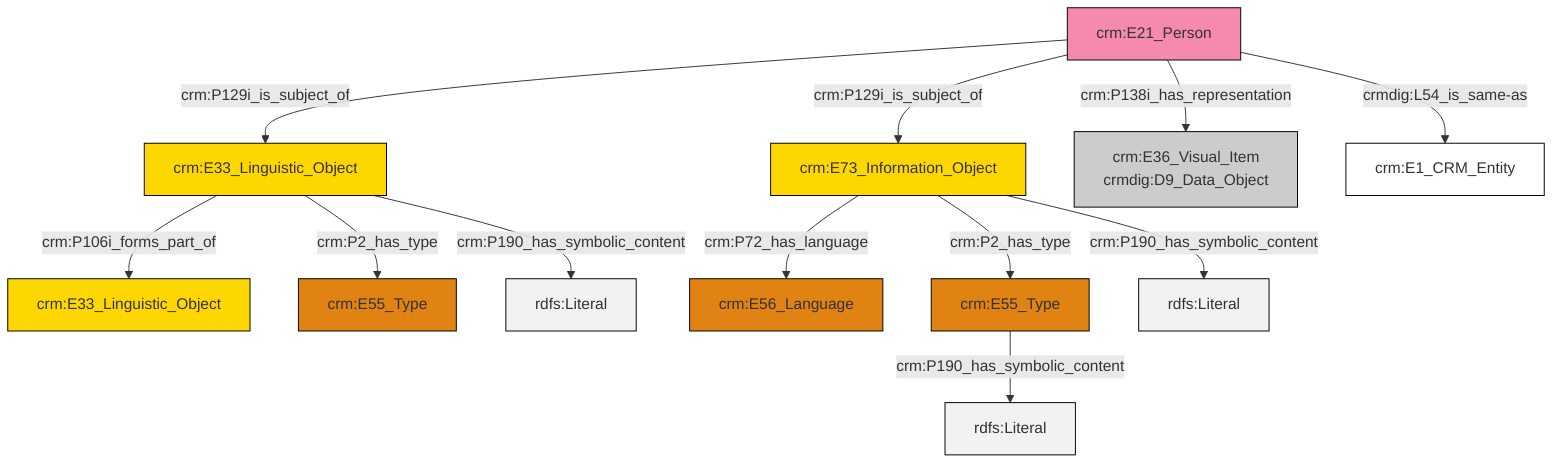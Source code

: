 graph TD
classDef Literal fill:#f2f2f2,stroke:#000000;
classDef CRM_Entity fill:#FFFFFF,stroke:#000000;
classDef Temporal_Entity fill:#00C9E6, stroke:#000000;
classDef Type fill:#E18312, stroke:#000000;
classDef Time-Span fill:#2C9C91, stroke:#000000;
classDef Appellation fill:#FFEB7F, stroke:#000000;
classDef Place fill:#008836, stroke:#000000;
classDef Persistent_Item fill:#B266B2, stroke:#000000;
classDef Conceptual_Object fill:#FFD700, stroke:#000000;
classDef Physical_Thing fill:#D2B48C, stroke:#000000;
classDef Actor fill:#f58aad, stroke:#000000;
classDef PC_Classes fill:#4ce600, stroke:#000000;
classDef Multi fill:#cccccc,stroke:#000000;

0["crm:E33_Linguistic_Object"]:::Conceptual_Object -->|crm:P106i_forms_part_of| 1["crm:E33_Linguistic_Object"]:::Conceptual_Object
2["crm:E21_Person"]:::Actor -->|crm:P129i_is_subject_of| 3["crm:E73_Information_Object"]:::Conceptual_Object
0["crm:E33_Linguistic_Object"]:::Conceptual_Object -->|crm:P2_has_type| 6["crm:E55_Type"]:::Type
0["crm:E33_Linguistic_Object"]:::Conceptual_Object -->|crm:P190_has_symbolic_content| 7[rdfs:Literal]:::Literal
2["crm:E21_Person"]:::Actor -->|crm:P129i_is_subject_of| 0["crm:E33_Linguistic_Object"]:::Conceptual_Object
3["crm:E73_Information_Object"]:::Conceptual_Object -->|crm:P72_has_language| 12["crm:E56_Language"]:::Type
14["crm:E55_Type"]:::Type -->|crm:P190_has_symbolic_content| 15[rdfs:Literal]:::Literal
3["crm:E73_Information_Object"]:::Conceptual_Object -->|crm:P2_has_type| 14["crm:E55_Type"]:::Type
2["crm:E21_Person"]:::Actor -->|crmdig:L54_is_same-as| 10["crm:E1_CRM_Entity"]:::CRM_Entity
3["crm:E73_Information_Object"]:::Conceptual_Object -->|crm:P190_has_symbolic_content| 19[rdfs:Literal]:::Literal
2["crm:E21_Person"]:::Actor -->|crm:P138i_has_representation| 4["crm:E36_Visual_Item<br>crmdig:D9_Data_Object"]:::Multi